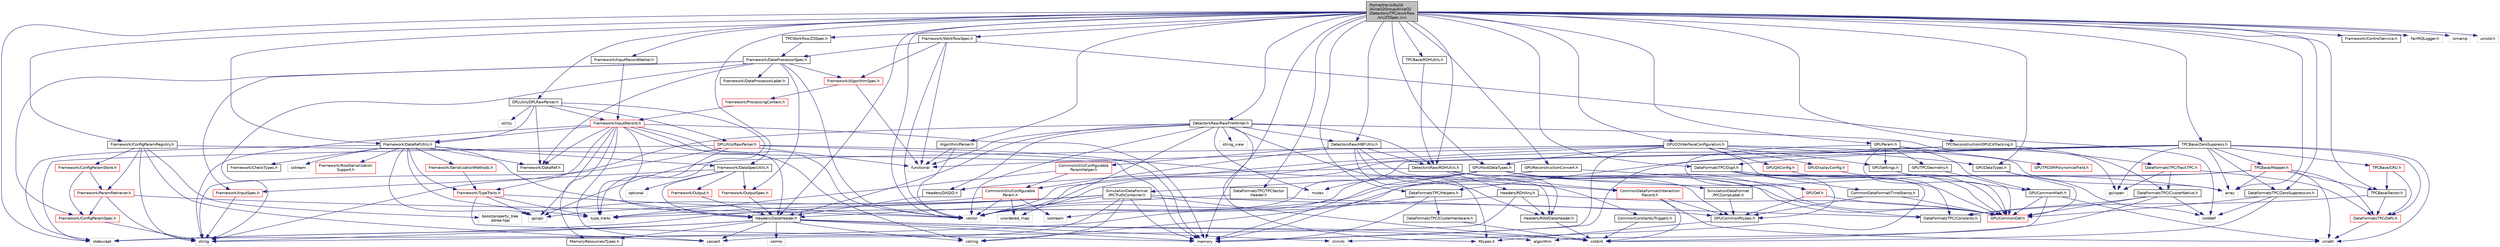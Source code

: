 digraph "/home/travis/build/AliceO2Group/AliceO2/Detectors/TPC/workflow/src/ZSSpec.cxx"
{
 // INTERACTIVE_SVG=YES
  bgcolor="transparent";
  edge [fontname="Helvetica",fontsize="10",labelfontname="Helvetica",labelfontsize="10"];
  node [fontname="Helvetica",fontsize="10",shape=record];
  Node0 [label="/home/travis/build\l/AliceO2Group/AliceO2\l/Detectors/TPC/workflow\l/src/ZSSpec.cxx",height=0.2,width=0.4,color="black", fillcolor="grey75", style="filled", fontcolor="black"];
  Node0 -> Node1 [color="midnightblue",fontsize="10",style="solid",fontname="Helvetica"];
  Node1 [label="TPCWorkflow/ZSSpec.h",height=0.2,width=0.4,color="black",URL="$db/da1/ZSSpec_8h.html"];
  Node1 -> Node2 [color="midnightblue",fontsize="10",style="solid",fontname="Helvetica"];
  Node2 [label="Framework/DataProcessorSpec.h",height=0.2,width=0.4,color="black",URL="$d0/df4/DataProcessorSpec_8h.html"];
  Node2 -> Node3 [color="midnightblue",fontsize="10",style="solid",fontname="Helvetica"];
  Node3 [label="Framework/AlgorithmSpec.h",height=0.2,width=0.4,color="red",URL="$d0/d14/AlgorithmSpec_8h.html"];
  Node3 -> Node4 [color="midnightblue",fontsize="10",style="solid",fontname="Helvetica"];
  Node4 [label="Framework/ProcessingContext.h",height=0.2,width=0.4,color="red",URL="$de/d6a/ProcessingContext_8h.html"];
  Node4 -> Node5 [color="midnightblue",fontsize="10",style="solid",fontname="Helvetica"];
  Node5 [label="Framework/InputRecord.h",height=0.2,width=0.4,color="red",URL="$d6/d5c/InputRecord_8h.html"];
  Node5 -> Node6 [color="midnightblue",fontsize="10",style="solid",fontname="Helvetica"];
  Node6 [label="Framework/DataRef.h",height=0.2,width=0.4,color="black",URL="$d5/dfb/DataRef_8h.html"];
  Node5 -> Node7 [color="midnightblue",fontsize="10",style="solid",fontname="Helvetica"];
  Node7 [label="Framework/DataRefUtils.h",height=0.2,width=0.4,color="black",URL="$d5/db8/DataRefUtils_8h.html"];
  Node7 -> Node6 [color="midnightblue",fontsize="10",style="solid",fontname="Helvetica"];
  Node7 -> Node8 [color="midnightblue",fontsize="10",style="solid",fontname="Helvetica"];
  Node8 [label="Framework/RootSerialization\lSupport.h",height=0.2,width=0.4,color="red",URL="$db/dff/RootSerializationSupport_8h.html"];
  Node7 -> Node21 [color="midnightblue",fontsize="10",style="solid",fontname="Helvetica"];
  Node21 [label="Framework/SerializationMethods.h",height=0.2,width=0.4,color="red",URL="$d1/d53/SerializationMethods_8h.html",tooltip="Type wrappers for enfording a specific serialization method. "];
  Node21 -> Node22 [color="midnightblue",fontsize="10",style="solid",fontname="Helvetica"];
  Node22 [label="Framework/TypeTraits.h",height=0.2,width=0.4,color="red",URL="$d0/d95/TypeTraits_8h.html"];
  Node22 -> Node23 [color="midnightblue",fontsize="10",style="solid",fontname="Helvetica"];
  Node23 [label="type_traits",height=0.2,width=0.4,color="grey75"];
  Node22 -> Node24 [color="midnightblue",fontsize="10",style="solid",fontname="Helvetica"];
  Node24 [label="vector",height=0.2,width=0.4,color="grey75"];
  Node22 -> Node17 [color="midnightblue",fontsize="10",style="solid",fontname="Helvetica"];
  Node17 [label="memory",height=0.2,width=0.4,color="grey75"];
  Node22 -> Node28 [color="midnightblue",fontsize="10",style="solid",fontname="Helvetica"];
  Node28 [label="gsl/gsl",height=0.2,width=0.4,color="grey75"];
  Node7 -> Node43 [color="midnightblue",fontsize="10",style="solid",fontname="Helvetica"];
  Node43 [label="Framework/DataSpecUtils.h",height=0.2,width=0.4,color="black",URL="$d6/d68/DataSpecUtils_8h.html"];
  Node43 -> Node44 [color="midnightblue",fontsize="10",style="solid",fontname="Helvetica"];
  Node44 [label="Framework/OutputSpec.h",height=0.2,width=0.4,color="red",URL="$db/d2d/OutputSpec_8h.html"];
  Node44 -> Node45 [color="midnightblue",fontsize="10",style="solid",fontname="Helvetica"];
  Node45 [label="Headers/DataHeader.h",height=0.2,width=0.4,color="black",URL="$dc/dcd/DataHeader_8h.html"];
  Node45 -> Node46 [color="midnightblue",fontsize="10",style="solid",fontname="Helvetica"];
  Node46 [label="cstdint",height=0.2,width=0.4,color="grey75"];
  Node45 -> Node17 [color="midnightblue",fontsize="10",style="solid",fontname="Helvetica"];
  Node45 -> Node47 [color="midnightblue",fontsize="10",style="solid",fontname="Helvetica"];
  Node47 [label="cassert",height=0.2,width=0.4,color="grey75"];
  Node45 -> Node48 [color="midnightblue",fontsize="10",style="solid",fontname="Helvetica"];
  Node48 [label="cstring",height=0.2,width=0.4,color="grey75"];
  Node45 -> Node49 [color="midnightblue",fontsize="10",style="solid",fontname="Helvetica"];
  Node49 [label="algorithm",height=0.2,width=0.4,color="grey75"];
  Node45 -> Node50 [color="midnightblue",fontsize="10",style="solid",fontname="Helvetica"];
  Node50 [label="stdexcept",height=0.2,width=0.4,color="grey75"];
  Node45 -> Node51 [color="midnightblue",fontsize="10",style="solid",fontname="Helvetica"];
  Node51 [label="string",height=0.2,width=0.4,color="grey75"];
  Node45 -> Node52 [color="midnightblue",fontsize="10",style="solid",fontname="Helvetica"];
  Node52 [label="climits",height=0.2,width=0.4,color="grey75"];
  Node45 -> Node19 [color="midnightblue",fontsize="10",style="solid",fontname="Helvetica"];
  Node19 [label="MemoryResources/Types.h",height=0.2,width=0.4,color="black",URL="$d7/df8/Types_8h.html"];
  Node45 -> Node53 [color="midnightblue",fontsize="10",style="solid",fontname="Helvetica"];
  Node53 [label="cerrno",height=0.2,width=0.4,color="grey75"];
  Node43 -> Node57 [color="midnightblue",fontsize="10",style="solid",fontname="Helvetica"];
  Node57 [label="Framework/InputSpec.h",height=0.2,width=0.4,color="red",URL="$d5/d3f/InputSpec_8h.html"];
  Node57 -> Node51 [color="midnightblue",fontsize="10",style="solid",fontname="Helvetica"];
  Node43 -> Node45 [color="midnightblue",fontsize="10",style="solid",fontname="Helvetica"];
  Node43 -> Node76 [color="midnightblue",fontsize="10",style="solid",fontname="Helvetica"];
  Node76 [label="Framework/Output.h",height=0.2,width=0.4,color="red",URL="$d3/ddf/Output_8h.html"];
  Node76 -> Node45 [color="midnightblue",fontsize="10",style="solid",fontname="Helvetica"];
  Node43 -> Node77 [color="midnightblue",fontsize="10",style="solid",fontname="Helvetica"];
  Node77 [label="optional",height=0.2,width=0.4,color="grey75"];
  Node7 -> Node22 [color="midnightblue",fontsize="10",style="solid",fontname="Helvetica"];
  Node7 -> Node45 [color="midnightblue",fontsize="10",style="solid",fontname="Helvetica"];
  Node7 -> Node78 [color="midnightblue",fontsize="10",style="solid",fontname="Helvetica"];
  Node78 [label="Framework/CheckTypes.h",height=0.2,width=0.4,color="black",URL="$d1/d00/CheckTypes_8h.html"];
  Node7 -> Node28 [color="midnightblue",fontsize="10",style="solid",fontname="Helvetica"];
  Node7 -> Node50 [color="midnightblue",fontsize="10",style="solid",fontname="Helvetica"];
  Node7 -> Node79 [color="midnightblue",fontsize="10",style="solid",fontname="Helvetica"];
  Node79 [label="sstream",height=0.2,width=0.4,color="grey75"];
  Node7 -> Node23 [color="midnightblue",fontsize="10",style="solid",fontname="Helvetica"];
  Node5 -> Node22 [color="midnightblue",fontsize="10",style="solid",fontname="Helvetica"];
  Node5 -> Node19 [color="midnightblue",fontsize="10",style="solid",fontname="Helvetica"];
  Node5 -> Node45 [color="midnightblue",fontsize="10",style="solid",fontname="Helvetica"];
  Node5 -> Node28 [color="midnightblue",fontsize="10",style="solid",fontname="Helvetica"];
  Node5 -> Node51 [color="midnightblue",fontsize="10",style="solid",fontname="Helvetica"];
  Node5 -> Node24 [color="midnightblue",fontsize="10",style="solid",fontname="Helvetica"];
  Node5 -> Node48 [color="midnightblue",fontsize="10",style="solid",fontname="Helvetica"];
  Node5 -> Node47 [color="midnightblue",fontsize="10",style="solid",fontname="Helvetica"];
  Node5 -> Node17 [color="midnightblue",fontsize="10",style="solid",fontname="Helvetica"];
  Node5 -> Node23 [color="midnightblue",fontsize="10",style="solid",fontname="Helvetica"];
  Node3 -> Node82 [color="midnightblue",fontsize="10",style="solid",fontname="Helvetica"];
  Node82 [label="functional",height=0.2,width=0.4,color="grey75"];
  Node2 -> Node112 [color="midnightblue",fontsize="10",style="solid",fontname="Helvetica"];
  Node112 [label="Framework/ConfigParamSpec.h",height=0.2,width=0.4,color="red",URL="$d0/d1c/ConfigParamSpec_8h.html"];
  Node112 -> Node51 [color="midnightblue",fontsize="10",style="solid",fontname="Helvetica"];
  Node2 -> Node117 [color="midnightblue",fontsize="10",style="solid",fontname="Helvetica"];
  Node117 [label="Framework/DataProcessorLabel.h",height=0.2,width=0.4,color="black",URL="$d1/df2/DataProcessorLabel_8h.html"];
  Node2 -> Node6 [color="midnightblue",fontsize="10",style="solid",fontname="Helvetica"];
  Node2 -> Node57 [color="midnightblue",fontsize="10",style="solid",fontname="Helvetica"];
  Node2 -> Node44 [color="midnightblue",fontsize="10",style="solid",fontname="Helvetica"];
  Node2 -> Node51 [color="midnightblue",fontsize="10",style="solid",fontname="Helvetica"];
  Node2 -> Node24 [color="midnightblue",fontsize="10",style="solid",fontname="Helvetica"];
  Node0 -> Node45 [color="midnightblue",fontsize="10",style="solid",fontname="Helvetica"];
  Node0 -> Node118 [color="midnightblue",fontsize="10",style="solid",fontname="Helvetica"];
  Node118 [label="Framework/WorkflowSpec.h",height=0.2,width=0.4,color="black",URL="$df/da1/WorkflowSpec_8h.html"];
  Node118 -> Node2 [color="midnightblue",fontsize="10",style="solid",fontname="Helvetica"];
  Node118 -> Node3 [color="midnightblue",fontsize="10",style="solid",fontname="Helvetica"];
  Node118 -> Node24 [color="midnightblue",fontsize="10",style="solid",fontname="Helvetica"];
  Node118 -> Node82 [color="midnightblue",fontsize="10",style="solid",fontname="Helvetica"];
  Node118 -> Node83 [color="midnightblue",fontsize="10",style="solid",fontname="Helvetica"];
  Node83 [label="cstddef",height=0.2,width=0.4,color="grey75"];
  Node0 -> Node7 [color="midnightblue",fontsize="10",style="solid",fontname="Helvetica"];
  Node0 -> Node43 [color="midnightblue",fontsize="10",style="solid",fontname="Helvetica"];
  Node0 -> Node119 [color="midnightblue",fontsize="10",style="solid",fontname="Helvetica"];
  Node119 [label="Framework/ControlService.h",height=0.2,width=0.4,color="black",URL="$d2/d43/ControlService_8h.html"];
  Node0 -> Node120 [color="midnightblue",fontsize="10",style="solid",fontname="Helvetica"];
  Node120 [label="Framework/ConfigParamRegistry.h",height=0.2,width=0.4,color="black",URL="$de/dc6/ConfigParamRegistry_8h.html"];
  Node120 -> Node121 [color="midnightblue",fontsize="10",style="solid",fontname="Helvetica"];
  Node121 [label="Framework/ParamRetriever.h",height=0.2,width=0.4,color="red",URL="$df/d72/ParamRetriever_8h.html"];
  Node121 -> Node112 [color="midnightblue",fontsize="10",style="solid",fontname="Helvetica"];
  Node121 -> Node51 [color="midnightblue",fontsize="10",style="solid",fontname="Helvetica"];
  Node121 -> Node24 [color="midnightblue",fontsize="10",style="solid",fontname="Helvetica"];
  Node120 -> Node123 [color="midnightblue",fontsize="10",style="solid",fontname="Helvetica"];
  Node123 [label="Framework/ConfigParamStore.h",height=0.2,width=0.4,color="red",URL="$dd/daf/ConfigParamStore_8h.html"];
  Node123 -> Node121 [color="midnightblue",fontsize="10",style="solid",fontname="Helvetica"];
  Node123 -> Node112 [color="midnightblue",fontsize="10",style="solid",fontname="Helvetica"];
  Node120 -> Node124 [color="midnightblue",fontsize="10",style="solid",fontname="Helvetica"];
  Node124 [label="boost/property_tree\l/ptree.hpp",height=0.2,width=0.4,color="grey75"];
  Node120 -> Node17 [color="midnightblue",fontsize="10",style="solid",fontname="Helvetica"];
  Node120 -> Node51 [color="midnightblue",fontsize="10",style="solid",fontname="Helvetica"];
  Node120 -> Node47 [color="midnightblue",fontsize="10",style="solid",fontname="Helvetica"];
  Node0 -> Node125 [color="midnightblue",fontsize="10",style="solid",fontname="Helvetica"];
  Node125 [label="Framework/InputRecordWalker.h",height=0.2,width=0.4,color="black",URL="$d1/db4/InputRecordWalker_8h.html",tooltip="A helper class to iteratate over all parts of all input routes. "];
  Node125 -> Node5 [color="midnightblue",fontsize="10",style="solid",fontname="Helvetica"];
  Node0 -> Node126 [color="midnightblue",fontsize="10",style="solid",fontname="Helvetica"];
  Node126 [label="DataFormatsTPC/TPCSector\lHeader.h",height=0.2,width=0.4,color="black",URL="$d3/d09/TPCSectorHeader_8h.html"];
  Node126 -> Node45 [color="midnightblue",fontsize="10",style="solid",fontname="Helvetica"];
  Node126 -> Node127 [color="midnightblue",fontsize="10",style="solid",fontname="Helvetica"];
  Node127 [label="DataFormatsTPC/Constants.h",height=0.2,width=0.4,color="black",URL="$d0/dda/DataFormats_2Detectors_2TPC_2include_2DataFormatsTPC_2Constants_8h.html"];
  Node0 -> Node128 [color="midnightblue",fontsize="10",style="solid",fontname="Helvetica"];
  Node128 [label="DataFormatsTPC/ZeroSuppression.h",height=0.2,width=0.4,color="black",URL="$dd/d04/ZeroSuppression_8h.html",tooltip="Definitions of TPC Zero Suppression Data Headers. "];
  Node128 -> Node46 [color="midnightblue",fontsize="10",style="solid",fontname="Helvetica"];
  Node128 -> Node83 [color="midnightblue",fontsize="10",style="solid",fontname="Helvetica"];
  Node128 -> Node129 [color="midnightblue",fontsize="10",style="solid",fontname="Helvetica"];
  Node129 [label="GPUCommonDef.h",height=0.2,width=0.4,color="red",URL="$df/d21/GPUCommonDef_8h.html"];
  Node0 -> Node132 [color="midnightblue",fontsize="10",style="solid",fontname="Helvetica"];
  Node132 [label="DataFormatsTPC/Helpers.h",height=0.2,width=0.4,color="black",URL="$d9/d7c/DataFormats_2Detectors_2TPC_2include_2DataFormatsTPC_2Helpers_8h.html"];
  Node132 -> Node17 [color="midnightblue",fontsize="10",style="solid",fontname="Helvetica"];
  Node132 -> Node48 [color="midnightblue",fontsize="10",style="solid",fontname="Helvetica"];
  Node132 -> Node133 [color="midnightblue",fontsize="10",style="solid",fontname="Helvetica"];
  Node133 [label="DataFormatsTPC/ClusterHardware.h",height=0.2,width=0.4,color="black",URL="$d3/dc4/ClusterHardware_8h.html",tooltip="Class of a TPC cluster as produced by the hardware cluster finder (needs a postprocessing step to con..."];
  Node133 -> Node46 [color="midnightblue",fontsize="10",style="solid",fontname="Helvetica"];
  Node0 -> Node134 [color="midnightblue",fontsize="10",style="solid",fontname="Helvetica"];
  Node134 [label="TPCReconstruction/GPUCATracking.h",height=0.2,width=0.4,color="black",URL="$d3/d64/GPUCATracking_8h.html",tooltip="Wrapper class for TPC CA Tracker algorithm. "];
  Node134 -> Node17 [color="midnightblue",fontsize="10",style="solid",fontname="Helvetica"];
  Node134 -> Node24 [color="midnightblue",fontsize="10",style="solid",fontname="Helvetica"];
  Node134 -> Node135 [color="midnightblue",fontsize="10",style="solid",fontname="Helvetica"];
  Node135 [label="DataFormatsTPC/ClusterNative.h",height=0.2,width=0.4,color="black",URL="$de/dcd/ClusterNative_8h.html",tooltip="Class of a TPC cluster in TPC-native coordinates (row, time) "];
  Node135 -> Node46 [color="midnightblue",fontsize="10",style="solid",fontname="Helvetica"];
  Node135 -> Node83 [color="midnightblue",fontsize="10",style="solid",fontname="Helvetica"];
  Node135 -> Node127 [color="midnightblue",fontsize="10",style="solid",fontname="Helvetica"];
  Node135 -> Node129 [color="midnightblue",fontsize="10",style="solid",fontname="Helvetica"];
  Node134 -> Node136 [color="midnightblue",fontsize="10",style="solid",fontname="Helvetica"];
  Node136 [label="DataFormatsTPC/TrackTPC.h",height=0.2,width=0.4,color="red",URL="$d5/dc9/TrackTPC_8h.html"];
  Node136 -> Node135 [color="midnightblue",fontsize="10",style="solid",fontname="Helvetica"];
  Node136 -> Node166 [color="midnightblue",fontsize="10",style="solid",fontname="Helvetica"];
  Node166 [label="DataFormatsTPC/Defs.h",height=0.2,width=0.4,color="red",URL="$d1/d73/Defs_8h.html",tooltip="Common definitions for 2D coordinates. "];
  Node166 -> Node141 [color="midnightblue",fontsize="10",style="solid",fontname="Helvetica"];
  Node141 [label="cmath",height=0.2,width=0.4,color="grey75"];
  Node136 -> Node16 [color="midnightblue",fontsize="10",style="solid",fontname="Helvetica"];
  Node16 [label="gsl/span",height=0.2,width=0.4,color="grey75"];
  Node0 -> Node168 [color="midnightblue",fontsize="10",style="solid",fontname="Helvetica"];
  Node168 [label="DataFormatsTPC/Digit.h",height=0.2,width=0.4,color="black",URL="$d3/d7d/DataFormats_2Detectors_2TPC_2include_2DataFormatsTPC_2Digit_8h.html"];
  Node168 -> Node138 [color="midnightblue",fontsize="10",style="solid",fontname="Helvetica"];
  Node138 [label="GPUCommonRtypes.h",height=0.2,width=0.4,color="black",URL="$d2/d45/GPUCommonRtypes_8h.html"];
  Node138 -> Node139 [color="midnightblue",fontsize="10",style="solid",fontname="Helvetica"];
  Node139 [label="Rtypes.h",height=0.2,width=0.4,color="grey75"];
  Node168 -> Node129 [color="midnightblue",fontsize="10",style="solid",fontname="Helvetica"];
  Node168 -> Node169 [color="midnightblue",fontsize="10",style="solid",fontname="Helvetica"];
  Node169 [label="CommonDataFormat/TimeStamp.h",height=0.2,width=0.4,color="black",URL="$df/d5d/common_2include_2CommonDataFormat_2TimeStamp_8h.html"];
  Node169 -> Node138 [color="midnightblue",fontsize="10",style="solid",fontname="Helvetica"];
  Node169 -> Node129 [color="midnightblue",fontsize="10",style="solid",fontname="Helvetica"];
  Node168 -> Node52 [color="midnightblue",fontsize="10",style="solid",fontname="Helvetica"];
  Node0 -> Node170 [color="midnightblue",fontsize="10",style="solid",fontname="Helvetica"];
  Node170 [label="GPUDataTypes.h",height=0.2,width=0.4,color="black",URL="$d4/dc5/GPUDataTypes_8h.html"];
  Node170 -> Node129 [color="midnightblue",fontsize="10",style="solid",fontname="Helvetica"];
  Node170 -> Node83 [color="midnightblue",fontsize="10",style="solid",fontname="Helvetica"];
  Node0 -> Node171 [color="midnightblue",fontsize="10",style="solid",fontname="Helvetica"];
  Node171 [label="GPUHostDataTypes.h",height=0.2,width=0.4,color="black",URL="$d6/d20/GPUHostDataTypes_8h.html"];
  Node171 -> Node129 [color="midnightblue",fontsize="10",style="solid",fontname="Helvetica"];
  Node171 -> Node24 [color="midnightblue",fontsize="10",style="solid",fontname="Helvetica"];
  Node171 -> Node31 [color="midnightblue",fontsize="10",style="solid",fontname="Helvetica"];
  Node31 [label="array",height=0.2,width=0.4,color="grey75"];
  Node171 -> Node17 [color="midnightblue",fontsize="10",style="solid",fontname="Helvetica"];
  Node171 -> Node18 [color="midnightblue",fontsize="10",style="solid",fontname="Helvetica"];
  Node18 [label="mutex",height=0.2,width=0.4,color="grey75"];
  Node171 -> Node127 [color="midnightblue",fontsize="10",style="solid",fontname="Helvetica"];
  Node171 -> Node172 [color="midnightblue",fontsize="10",style="solid",fontname="Helvetica"];
  Node172 [label="SimulationDataFormat\l/MCTruthContainer.h",height=0.2,width=0.4,color="black",URL="$db/d14/MCTruthContainer_8h.html",tooltip="Definition of a container to keep Monte Carlo truth external to simulation objects. "];
  Node172 -> Node138 [color="midnightblue",fontsize="10",style="solid",fontname="Helvetica"];
  Node172 -> Node46 [color="midnightblue",fontsize="10",style="solid",fontname="Helvetica"];
  Node172 -> Node47 [color="midnightblue",fontsize="10",style="solid",fontname="Helvetica"];
  Node172 -> Node50 [color="midnightblue",fontsize="10",style="solid",fontname="Helvetica"];
  Node172 -> Node28 [color="midnightblue",fontsize="10",style="solid",fontname="Helvetica"];
  Node172 -> Node23 [color="midnightblue",fontsize="10",style="solid",fontname="Helvetica"];
  Node172 -> Node48 [color="midnightblue",fontsize="10",style="solid",fontname="Helvetica"];
  Node172 -> Node17 [color="midnightblue",fontsize="10",style="solid",fontname="Helvetica"];
  Node172 -> Node24 [color="midnightblue",fontsize="10",style="solid",fontname="Helvetica"];
  Node171 -> Node173 [color="midnightblue",fontsize="10",style="solid",fontname="Helvetica"];
  Node173 [label="SimulationDataFormat\l/MCCompLabel.h",height=0.2,width=0.4,color="black",URL="$d7/dcd/MCCompLabel_8h.html"];
  Node173 -> Node138 [color="midnightblue",fontsize="10",style="solid",fontname="Helvetica"];
  Node0 -> Node174 [color="midnightblue",fontsize="10",style="solid",fontname="Helvetica"];
  Node174 [label="GPUO2InterfaceConfiguration.h",height=0.2,width=0.4,color="black",URL="$d8/de7/GPUO2InterfaceConfiguration_8h.html"];
  Node174 -> Node17 [color="midnightblue",fontsize="10",style="solid",fontname="Helvetica"];
  Node174 -> Node31 [color="midnightblue",fontsize="10",style="solid",fontname="Helvetica"];
  Node174 -> Node24 [color="midnightblue",fontsize="10",style="solid",fontname="Helvetica"];
  Node174 -> Node82 [color="midnightblue",fontsize="10",style="solid",fontname="Helvetica"];
  Node174 -> Node28 [color="midnightblue",fontsize="10",style="solid",fontname="Helvetica"];
  Node174 -> Node175 [color="midnightblue",fontsize="10",style="solid",fontname="Helvetica"];
  Node175 [label="GPUSettings.h",height=0.2,width=0.4,color="black",URL="$dd/dc6/GPUSettings_8h.html"];
  Node175 -> Node152 [color="midnightblue",fontsize="10",style="solid",fontname="Helvetica"];
  Node152 [label="GPUCommonMath.h",height=0.2,width=0.4,color="black",URL="$d6/da2/GPUCommonMath_8h.html"];
  Node152 -> Node129 [color="midnightblue",fontsize="10",style="solid",fontname="Helvetica"];
  Node152 -> Node141 [color="midnightblue",fontsize="10",style="solid",fontname="Helvetica"];
  Node152 -> Node49 [color="midnightblue",fontsize="10",style="solid",fontname="Helvetica"];
  Node174 -> Node176 [color="midnightblue",fontsize="10",style="solid",fontname="Helvetica"];
  Node176 [label="GPUDisplayConfig.h",height=0.2,width=0.4,color="red",URL="$d4/d50/GPUDisplayConfig_8h.html"];
  Node176 -> Node129 [color="midnightblue",fontsize="10",style="solid",fontname="Helvetica"];
  Node174 -> Node179 [color="midnightblue",fontsize="10",style="solid",fontname="Helvetica"];
  Node179 [label="GPUQAConfig.h",height=0.2,width=0.4,color="red",URL="$d8/d93/GPUQAConfig_8h.html"];
  Node179 -> Node129 [color="midnightblue",fontsize="10",style="solid",fontname="Helvetica"];
  Node174 -> Node170 [color="midnightblue",fontsize="10",style="solid",fontname="Helvetica"];
  Node174 -> Node171 [color="midnightblue",fontsize="10",style="solid",fontname="Helvetica"];
  Node174 -> Node127 [color="midnightblue",fontsize="10",style="solid",fontname="Helvetica"];
  Node0 -> Node180 [color="midnightblue",fontsize="10",style="solid",fontname="Helvetica"];
  Node180 [label="TPCBase/Sector.h",height=0.2,width=0.4,color="black",URL="$d3/dd6/Sector_8h.html"];
  Node180 -> Node127 [color="midnightblue",fontsize="10",style="solid",fontname="Helvetica"];
  Node180 -> Node166 [color="midnightblue",fontsize="10",style="solid",fontname="Helvetica"];
  Node0 -> Node181 [color="midnightblue",fontsize="10",style="solid",fontname="Helvetica"];
  Node181 [label="Algorithm/Parser.h",height=0.2,width=0.4,color="black",URL="$d6/d0c/Parser_8h.html",tooltip="Utilities for parsing of data sequences. "];
  Node181 -> Node82 [color="midnightblue",fontsize="10",style="solid",fontname="Helvetica"];
  Node181 -> Node24 [color="midnightblue",fontsize="10",style="solid",fontname="Helvetica"];
  Node0 -> Node182 [color="midnightblue",fontsize="10",style="solid",fontname="Helvetica"];
  Node182 [label="FairMQLogger.h",height=0.2,width=0.4,color="grey75"];
  Node0 -> Node17 [color="midnightblue",fontsize="10",style="solid",fontname="Helvetica"];
  Node0 -> Node24 [color="midnightblue",fontsize="10",style="solid",fontname="Helvetica"];
  Node0 -> Node145 [color="midnightblue",fontsize="10",style="solid",fontname="Helvetica"];
  Node145 [label="iomanip",height=0.2,width=0.4,color="grey75"];
  Node0 -> Node50 [color="midnightblue",fontsize="10",style="solid",fontname="Helvetica"];
  Node0 -> Node31 [color="midnightblue",fontsize="10",style="solid",fontname="Helvetica"];
  Node0 -> Node183 [color="midnightblue",fontsize="10",style="solid",fontname="Helvetica"];
  Node183 [label="unistd.h",height=0.2,width=0.4,color="grey75"];
  Node0 -> Node184 [color="midnightblue",fontsize="10",style="solid",fontname="Helvetica"];
  Node184 [label="GPUParam.h",height=0.2,width=0.4,color="black",URL="$df/d13/GPUParam_8h.html"];
  Node184 -> Node129 [color="midnightblue",fontsize="10",style="solid",fontname="Helvetica"];
  Node184 -> Node152 [color="midnightblue",fontsize="10",style="solid",fontname="Helvetica"];
  Node184 -> Node185 [color="midnightblue",fontsize="10",style="solid",fontname="Helvetica"];
  Node185 [label="GPUDef.h",height=0.2,width=0.4,color="red",URL="$d2/d6d/GPUDef_8h.html"];
  Node185 -> Node129 [color="midnightblue",fontsize="10",style="solid",fontname="Helvetica"];
  Node185 -> Node138 [color="midnightblue",fontsize="10",style="solid",fontname="Helvetica"];
  Node184 -> Node175 [color="midnightblue",fontsize="10",style="solid",fontname="Helvetica"];
  Node184 -> Node190 [color="midnightblue",fontsize="10",style="solid",fontname="Helvetica"];
  Node190 [label="GPUTPCGeometry.h",height=0.2,width=0.4,color="black",URL="$d6/d1b/GPUTPCGeometry_8h.html"];
  Node190 -> Node129 [color="midnightblue",fontsize="10",style="solid",fontname="Helvetica"];
  Node184 -> Node191 [color="midnightblue",fontsize="10",style="solid",fontname="Helvetica"];
  Node191 [label="GPUTPCGMPolynomialField.h",height=0.2,width=0.4,color="red",URL="$d9/d9c/GPUTPCGMPolynomialField_8h.html"];
  Node0 -> Node193 [color="midnightblue",fontsize="10",style="solid",fontname="Helvetica"];
  Node193 [label="GPUReconstructionConvert.h",height=0.2,width=0.4,color="black",URL="$d1/dfa/GPUReconstructionConvert_8h.html"];
  Node193 -> Node17 [color="midnightblue",fontsize="10",style="solid",fontname="Helvetica"];
  Node193 -> Node185 [color="midnightblue",fontsize="10",style="solid",fontname="Helvetica"];
  Node0 -> Node194 [color="midnightblue",fontsize="10",style="solid",fontname="Helvetica"];
  Node194 [label="DetectorsRaw/RawFileWriter.h",height=0.2,width=0.4,color="black",URL="$da/d08/RawFileWriter_8h.html",tooltip="Utility class to write detectors data to (multiple) raw data file(s) respecting CRU format..."];
  Node194 -> Node16 [color="midnightblue",fontsize="10",style="solid",fontname="Helvetica"];
  Node194 -> Node68 [color="midnightblue",fontsize="10",style="solid",fontname="Helvetica"];
  Node68 [label="unordered_map",height=0.2,width=0.4,color="grey75"];
  Node194 -> Node24 [color="midnightblue",fontsize="10",style="solid",fontname="Helvetica"];
  Node194 -> Node51 [color="midnightblue",fontsize="10",style="solid",fontname="Helvetica"];
  Node194 -> Node116 [color="midnightblue",fontsize="10",style="solid",fontname="Helvetica"];
  Node116 [label="string_view",height=0.2,width=0.4,color="grey75"];
  Node194 -> Node82 [color="midnightblue",fontsize="10",style="solid",fontname="Helvetica"];
  Node194 -> Node18 [color="midnightblue",fontsize="10",style="solid",fontname="Helvetica"];
  Node194 -> Node139 [color="midnightblue",fontsize="10",style="solid",fontname="Helvetica"];
  Node194 -> Node195 [color="midnightblue",fontsize="10",style="solid",fontname="Helvetica"];
  Node195 [label="Headers/RAWDataHeader.h",height=0.2,width=0.4,color="black",URL="$d4/d78/DataFormats_2Headers_2include_2Headers_2RAWDataHeader_8h.html"];
  Node195 -> Node46 [color="midnightblue",fontsize="10",style="solid",fontname="Helvetica"];
  Node194 -> Node45 [color="midnightblue",fontsize="10",style="solid",fontname="Helvetica"];
  Node194 -> Node196 [color="midnightblue",fontsize="10",style="solid",fontname="Helvetica"];
  Node196 [label="Headers/DAQID.h",height=0.2,width=0.4,color="black",URL="$d7/d34/DAQID_8h.html"];
  Node196 -> Node45 [color="midnightblue",fontsize="10",style="solid",fontname="Helvetica"];
  Node194 -> Node197 [color="midnightblue",fontsize="10",style="solid",fontname="Helvetica"];
  Node197 [label="DetectorsRaw/HBFUtils.h",height=0.2,width=0.4,color="black",URL="$d1/dec/HBFUtils_8h.html"];
  Node197 -> Node139 [color="midnightblue",fontsize="10",style="solid",fontname="Helvetica"];
  Node197 -> Node198 [color="midnightblue",fontsize="10",style="solid",fontname="Helvetica"];
  Node198 [label="DetectorsRaw/RDHUtils.h",height=0.2,width=0.4,color="black",URL="$d6/dec/Raw_2include_2DetectorsRaw_2RDHUtils_8h.html"];
  Node198 -> Node129 [color="midnightblue",fontsize="10",style="solid",fontname="Helvetica"];
  Node198 -> Node138 [color="midnightblue",fontsize="10",style="solid",fontname="Helvetica"];
  Node198 -> Node195 [color="midnightblue",fontsize="10",style="solid",fontname="Helvetica"];
  Node198 -> Node199 [color="midnightblue",fontsize="10",style="solid",fontname="Helvetica"];
  Node199 [label="Headers/RDHAny.h",height=0.2,width=0.4,color="black",URL="$d6/d89/RDHAny_8h.html"];
  Node199 -> Node129 [color="midnightblue",fontsize="10",style="solid",fontname="Helvetica"];
  Node199 -> Node195 [color="midnightblue",fontsize="10",style="solid",fontname="Helvetica"];
  Node199 -> Node23 [color="midnightblue",fontsize="10",style="solid",fontname="Helvetica"];
  Node199 -> Node50 [color="midnightblue",fontsize="10",style="solid",fontname="Helvetica"];
  Node198 -> Node200 [color="midnightblue",fontsize="10",style="solid",fontname="Helvetica"];
  Node200 [label="CommonDataFormat/Interaction\lRecord.h",height=0.2,width=0.4,color="red",URL="$d9/d80/InteractionRecord_8h.html"];
  Node200 -> Node138 [color="midnightblue",fontsize="10",style="solid",fontname="Helvetica"];
  Node200 -> Node141 [color="midnightblue",fontsize="10",style="solid",fontname="Helvetica"];
  Node200 -> Node46 [color="midnightblue",fontsize="10",style="solid",fontname="Helvetica"];
  Node198 -> Node196 [color="midnightblue",fontsize="10",style="solid",fontname="Helvetica"];
  Node197 -> Node202 [color="midnightblue",fontsize="10",style="solid",fontname="Helvetica"];
  Node202 [label="CommonUtils/Configurable\lParam.h",height=0.2,width=0.4,color="red",URL="$db/d2c/ConfigurableParam_8h.html"];
  Node202 -> Node24 [color="midnightblue",fontsize="10",style="solid",fontname="Helvetica"];
  Node202 -> Node68 [color="midnightblue",fontsize="10",style="solid",fontname="Helvetica"];
  Node202 -> Node124 [color="midnightblue",fontsize="10",style="solid",fontname="Helvetica"];
  Node202 -> Node149 [color="midnightblue",fontsize="10",style="solid",fontname="Helvetica"];
  Node149 [label="iostream",height=0.2,width=0.4,color="grey75"];
  Node197 -> Node203 [color="midnightblue",fontsize="10",style="solid",fontname="Helvetica"];
  Node203 [label="CommonUtils/Configurable\lParamHelper.h",height=0.2,width=0.4,color="red",URL="$da/d6b/ConfigurableParamHelper_8h.html"];
  Node203 -> Node202 [color="midnightblue",fontsize="10",style="solid",fontname="Helvetica"];
  Node203 -> Node23 [color="midnightblue",fontsize="10",style="solid",fontname="Helvetica"];
  Node197 -> Node200 [color="midnightblue",fontsize="10",style="solid",fontname="Helvetica"];
  Node197 -> Node205 [color="midnightblue",fontsize="10",style="solid",fontname="Helvetica"];
  Node205 [label="CommonConstants/Triggers.h",height=0.2,width=0.4,color="black",URL="$de/da4/Triggers_8h.html",tooltip="Definition of the 32 Central Trigger System (CTS) Trigger Types defined in https://twiki.cern.ch/twiki/pub/ALICE/NoteForFEDevelopers/CTS_CRU_FE_interface.pdf. "];
  Node205 -> Node46 [color="midnightblue",fontsize="10",style="solid",fontname="Helvetica"];
  Node194 -> Node198 [color="midnightblue",fontsize="10",style="solid",fontname="Helvetica"];
  Node0 -> Node197 [color="midnightblue",fontsize="10",style="solid",fontname="Helvetica"];
  Node0 -> Node198 [color="midnightblue",fontsize="10",style="solid",fontname="Helvetica"];
  Node0 -> Node206 [color="midnightblue",fontsize="10",style="solid",fontname="Helvetica"];
  Node206 [label="TPCBase/RDHUtils.h",height=0.2,width=0.4,color="black",URL="$db/d0d/TPC_2base_2include_2TPCBase_2RDHUtils_8h.html"];
  Node206 -> Node198 [color="midnightblue",fontsize="10",style="solid",fontname="Helvetica"];
  Node0 -> Node207 [color="midnightblue",fontsize="10",style="solid",fontname="Helvetica"];
  Node207 [label="TPCBase/ZeroSuppress.h",height=0.2,width=0.4,color="black",URL="$db/d86/ZeroSuppress_8h.html"];
  Node207 -> Node141 [color="midnightblue",fontsize="10",style="solid",fontname="Helvetica"];
  Node207 -> Node24 [color="midnightblue",fontsize="10",style="solid",fontname="Helvetica"];
  Node207 -> Node31 [color="midnightblue",fontsize="10",style="solid",fontname="Helvetica"];
  Node207 -> Node149 [color="midnightblue",fontsize="10",style="solid",fontname="Helvetica"];
  Node207 -> Node168 [color="midnightblue",fontsize="10",style="solid",fontname="Helvetica"];
  Node207 -> Node208 [color="midnightblue",fontsize="10",style="solid",fontname="Helvetica"];
  Node208 [label="TPCBase/Mapper.h",height=0.2,width=0.4,color="red",URL="$d5/d1d/TPC_2base_2include_2TPCBase_2Mapper_8h.html"];
  Node208 -> Node24 [color="midnightblue",fontsize="10",style="solid",fontname="Helvetica"];
  Node208 -> Node31 [color="midnightblue",fontsize="10",style="solid",fontname="Helvetica"];
  Node208 -> Node51 [color="midnightblue",fontsize="10",style="solid",fontname="Helvetica"];
  Node208 -> Node141 [color="midnightblue",fontsize="10",style="solid",fontname="Helvetica"];
  Node208 -> Node166 [color="midnightblue",fontsize="10",style="solid",fontname="Helvetica"];
  Node208 -> Node180 [color="midnightblue",fontsize="10",style="solid",fontname="Helvetica"];
  Node207 -> Node214 [color="midnightblue",fontsize="10",style="solid",fontname="Helvetica"];
  Node214 [label="TPCBase/CRU.h",height=0.2,width=0.4,color="red",URL="$df/d26/CRU_8h.html"];
  Node214 -> Node166 [color="midnightblue",fontsize="10",style="solid",fontname="Helvetica"];
  Node214 -> Node180 [color="midnightblue",fontsize="10",style="solid",fontname="Helvetica"];
  Node207 -> Node166 [color="midnightblue",fontsize="10",style="solid",fontname="Helvetica"];
  Node207 -> Node132 [color="midnightblue",fontsize="10",style="solid",fontname="Helvetica"];
  Node207 -> Node128 [color="midnightblue",fontsize="10",style="solid",fontname="Helvetica"];
  Node207 -> Node16 [color="midnightblue",fontsize="10",style="solid",fontname="Helvetica"];
  Node0 -> Node218 [color="midnightblue",fontsize="10",style="solid",fontname="Helvetica"];
  Node218 [label="DPLUtils/DPLRawParser.h",height=0.2,width=0.4,color="black",URL="$d4/db9/DPLRawParser_8h.html",tooltip="A raw page parser for DPL input. "];
  Node218 -> Node219 [color="midnightblue",fontsize="10",style="solid",fontname="Helvetica"];
  Node219 [label="DPLUtils/RawParser.h",height=0.2,width=0.4,color="red",URL="$df/d22/RawParser_8h.html",tooltip="Generic parser for consecutive raw pages. "];
  Node219 -> Node195 [color="midnightblue",fontsize="10",style="solid",fontname="Helvetica"];
  Node219 -> Node82 [color="midnightblue",fontsize="10",style="solid",fontname="Helvetica"];
  Node219 -> Node17 [color="midnightblue",fontsize="10",style="solid",fontname="Helvetica"];
  Node219 -> Node50 [color="midnightblue",fontsize="10",style="solid",fontname="Helvetica"];
  Node219 -> Node51 [color="midnightblue",fontsize="10",style="solid",fontname="Helvetica"];
  Node219 -> Node23 [color="midnightblue",fontsize="10",style="solid",fontname="Helvetica"];
  Node218 -> Node5 [color="midnightblue",fontsize="10",style="solid",fontname="Helvetica"];
  Node218 -> Node6 [color="midnightblue",fontsize="10",style="solid",fontname="Helvetica"];
  Node218 -> Node7 [color="midnightblue",fontsize="10",style="solid",fontname="Helvetica"];
  Node218 -> Node45 [color="midnightblue",fontsize="10",style="solid",fontname="Helvetica"];
  Node218 -> Node30 [color="midnightblue",fontsize="10",style="solid",fontname="Helvetica"];
  Node30 [label="utility",height=0.2,width=0.4,color="grey75"];
}

